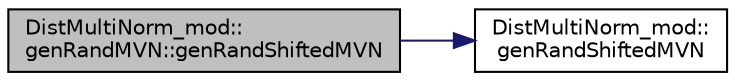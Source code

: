 digraph "DistMultiNorm_mod::genRandMVN::genRandShiftedMVN"
{
 // LATEX_PDF_SIZE
  edge [fontname="Helvetica",fontsize="10",labelfontname="Helvetica",labelfontsize="10"];
  node [fontname="Helvetica",fontsize="10",shape=record];
  rankdir="LR";
  Node1 [label="DistMultiNorm_mod::\lgenRandMVN::genRandShiftedMVN",height=0.2,width=0.4,color="black", fillcolor="grey75", style="filled", fontcolor="black",tooltip="Return a Standard MultiVariate Normal (MVN) random vector with the given mean and identity covariance..."];
  Node1 -> Node2 [color="midnightblue",fontsize="10",style="solid",fontname="Helvetica"];
  Node2 [label="DistMultiNorm_mod::\lgenRandShiftedMVN",height=0.2,width=0.4,color="black", fillcolor="white", style="filled",URL="$namespaceDistMultiNorm__mod.html#a16c4d8031e24e15b3fd799ff3274aa17",tooltip="Return a Standard MultiVariate Normal (MVN) random vector with the given mean and identity covariance..."];
}
